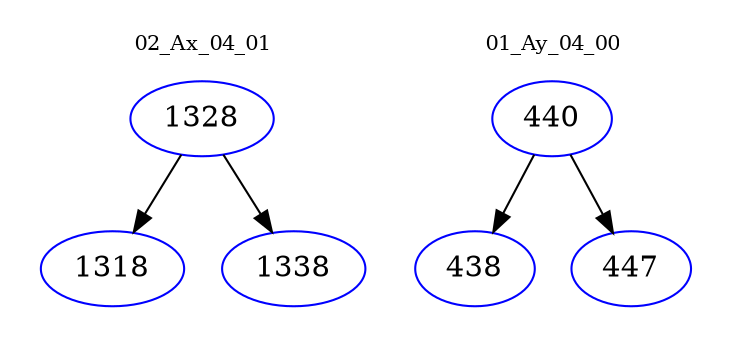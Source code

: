 digraph{
subgraph cluster_0 {
color = white
label = "02_Ax_04_01";
fontsize=10;
T0_1328 [label="1328", color="blue"]
T0_1328 -> T0_1318 [color="black"]
T0_1318 [label="1318", color="blue"]
T0_1328 -> T0_1338 [color="black"]
T0_1338 [label="1338", color="blue"]
}
subgraph cluster_1 {
color = white
label = "01_Ay_04_00";
fontsize=10;
T1_440 [label="440", color="blue"]
T1_440 -> T1_438 [color="black"]
T1_438 [label="438", color="blue"]
T1_440 -> T1_447 [color="black"]
T1_447 [label="447", color="blue"]
}
}
